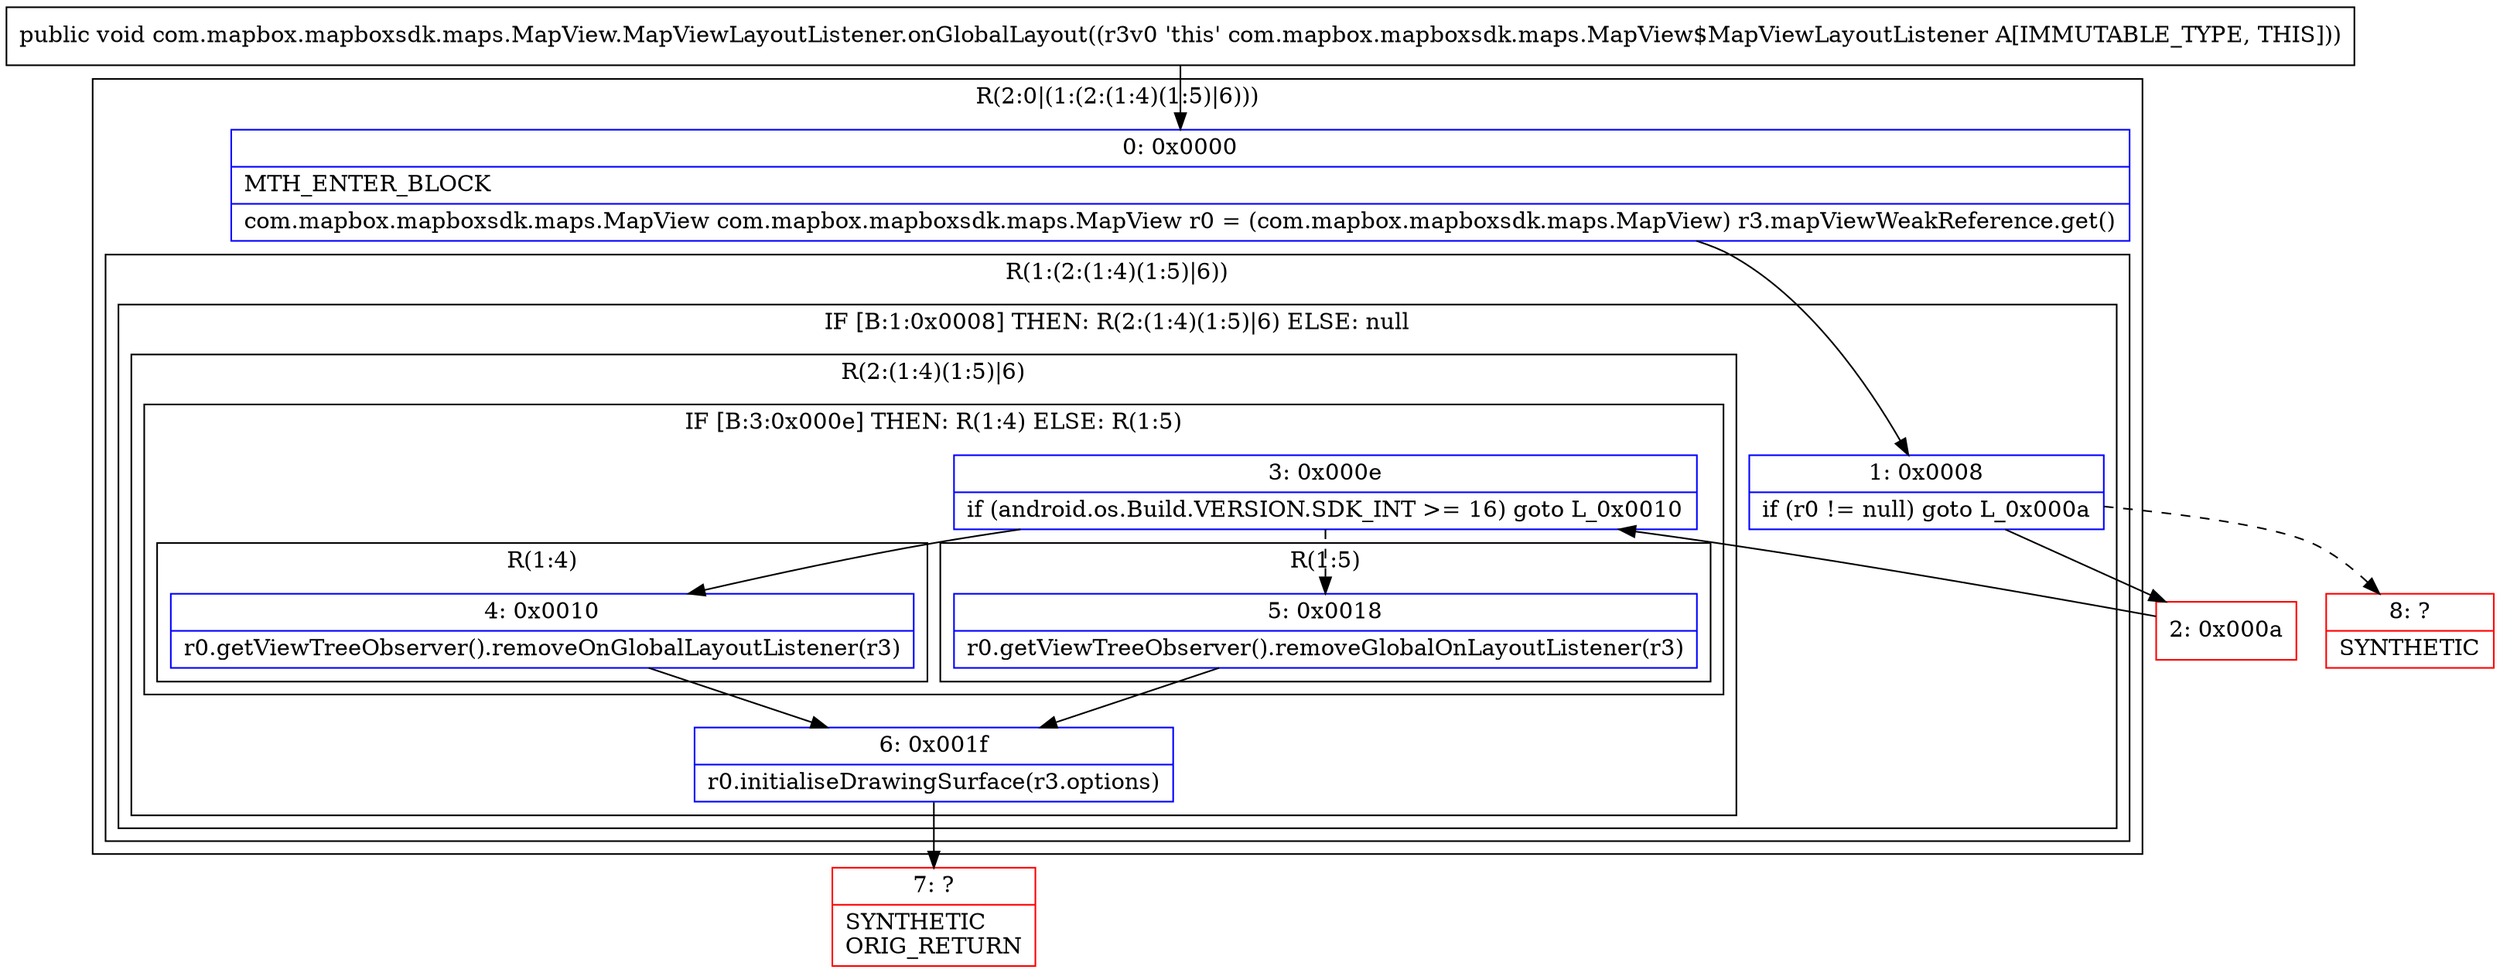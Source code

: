 digraph "CFG forcom.mapbox.mapboxsdk.maps.MapView.MapViewLayoutListener.onGlobalLayout()V" {
subgraph cluster_Region_1672444124 {
label = "R(2:0|(1:(2:(1:4)(1:5)|6)))";
node [shape=record,color=blue];
Node_0 [shape=record,label="{0\:\ 0x0000|MTH_ENTER_BLOCK\l|com.mapbox.mapboxsdk.maps.MapView com.mapbox.mapboxsdk.maps.MapView r0 = (com.mapbox.mapboxsdk.maps.MapView) r3.mapViewWeakReference.get()\l}"];
subgraph cluster_Region_1677912591 {
label = "R(1:(2:(1:4)(1:5)|6))";
node [shape=record,color=blue];
subgraph cluster_IfRegion_296573147 {
label = "IF [B:1:0x0008] THEN: R(2:(1:4)(1:5)|6) ELSE: null";
node [shape=record,color=blue];
Node_1 [shape=record,label="{1\:\ 0x0008|if (r0 != null) goto L_0x000a\l}"];
subgraph cluster_Region_522280014 {
label = "R(2:(1:4)(1:5)|6)";
node [shape=record,color=blue];
subgraph cluster_IfRegion_1520520849 {
label = "IF [B:3:0x000e] THEN: R(1:4) ELSE: R(1:5)";
node [shape=record,color=blue];
Node_3 [shape=record,label="{3\:\ 0x000e|if (android.os.Build.VERSION.SDK_INT \>= 16) goto L_0x0010\l}"];
subgraph cluster_Region_1377246552 {
label = "R(1:4)";
node [shape=record,color=blue];
Node_4 [shape=record,label="{4\:\ 0x0010|r0.getViewTreeObserver().removeOnGlobalLayoutListener(r3)\l}"];
}
subgraph cluster_Region_131120624 {
label = "R(1:5)";
node [shape=record,color=blue];
Node_5 [shape=record,label="{5\:\ 0x0018|r0.getViewTreeObserver().removeGlobalOnLayoutListener(r3)\l}"];
}
}
Node_6 [shape=record,label="{6\:\ 0x001f|r0.initialiseDrawingSurface(r3.options)\l}"];
}
}
}
}
Node_2 [shape=record,color=red,label="{2\:\ 0x000a}"];
Node_7 [shape=record,color=red,label="{7\:\ ?|SYNTHETIC\lORIG_RETURN\l}"];
Node_8 [shape=record,color=red,label="{8\:\ ?|SYNTHETIC\l}"];
MethodNode[shape=record,label="{public void com.mapbox.mapboxsdk.maps.MapView.MapViewLayoutListener.onGlobalLayout((r3v0 'this' com.mapbox.mapboxsdk.maps.MapView$MapViewLayoutListener A[IMMUTABLE_TYPE, THIS])) }"];
MethodNode -> Node_0;
Node_0 -> Node_1;
Node_1 -> Node_2;
Node_1 -> Node_8[style=dashed];
Node_3 -> Node_4;
Node_3 -> Node_5[style=dashed];
Node_4 -> Node_6;
Node_5 -> Node_6;
Node_6 -> Node_7;
Node_2 -> Node_3;
}

